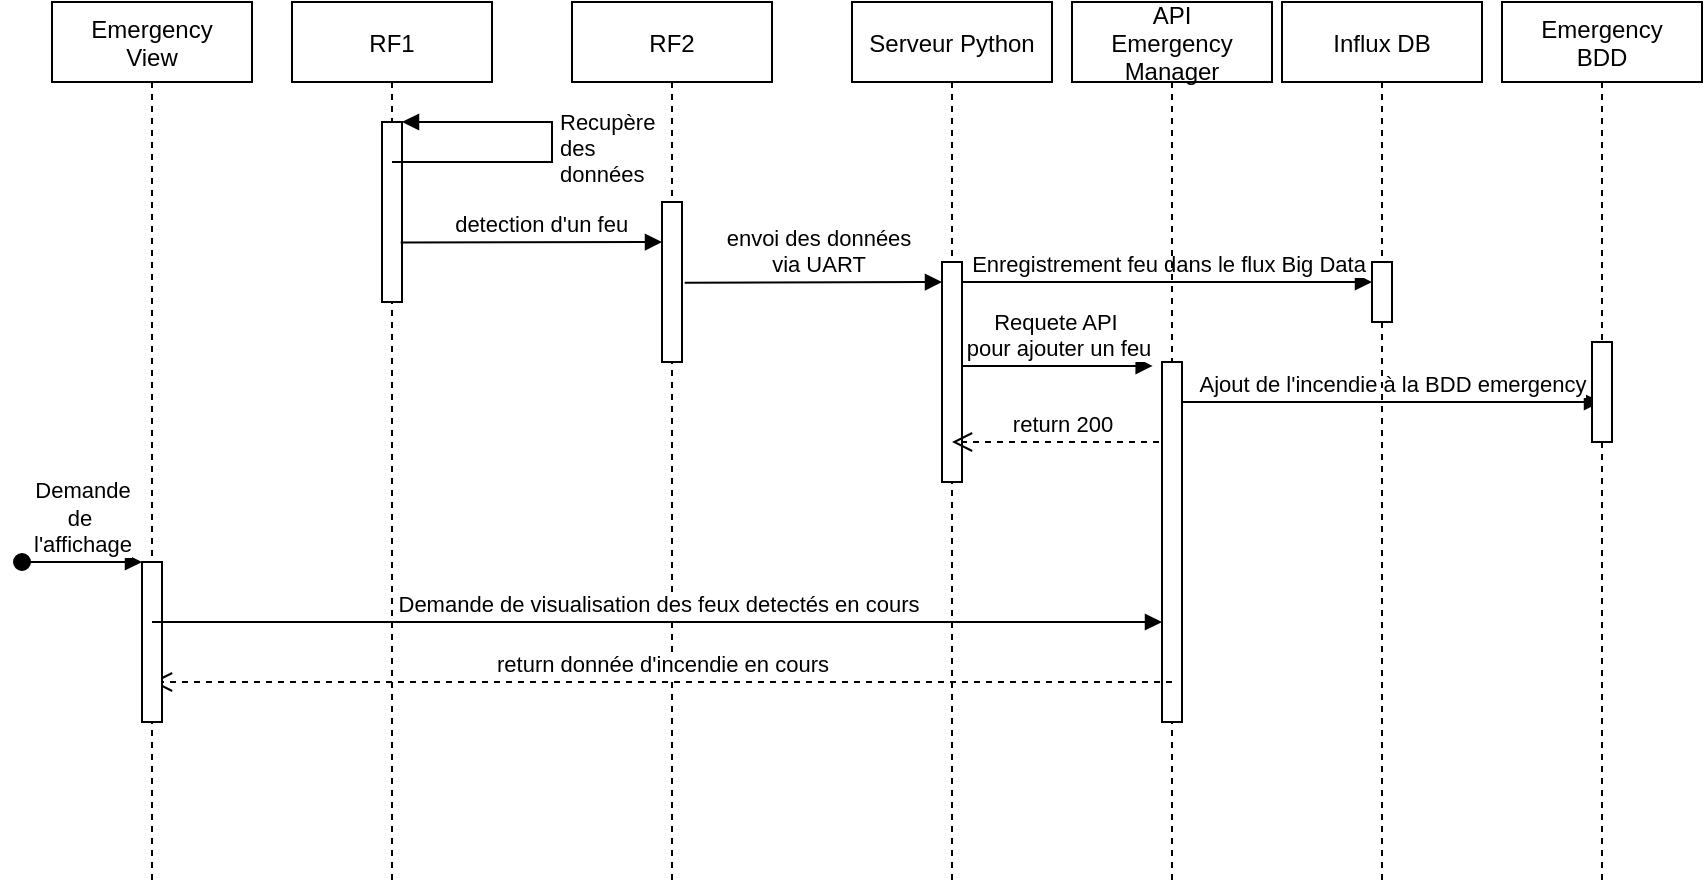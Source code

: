 <mxfile version="20.6.0" type="github"><diagram id="kgpKYQtTHZ0yAKxKKP6v" name="Page-1"><mxGraphModel dx="1792" dy="577" grid="1" gridSize="10" guides="1" tooltips="1" connect="1" arrows="1" fold="1" page="1" pageScale="1" pageWidth="850" pageHeight="1100" math="0" shadow="0"><root><mxCell id="0"/><mxCell id="1" parent="0"/><mxCell id="3nuBFxr9cyL0pnOWT2aG-1" value="RF1" style="shape=umlLifeline;perimeter=lifelinePerimeter;container=1;collapsible=0;recursiveResize=0;rounded=0;shadow=0;strokeWidth=1;" parent="1" vertex="1"><mxGeometry x="140" y="80" width="100" height="440" as="geometry"/></mxCell><mxCell id="L4Bad6ni7jhwQ_0fSLnQ-12" value="" style="html=1;points=[];perimeter=orthogonalPerimeter;" vertex="1" parent="3nuBFxr9cyL0pnOWT2aG-1"><mxGeometry x="45" y="60" width="10" height="90" as="geometry"/></mxCell><mxCell id="L4Bad6ni7jhwQ_0fSLnQ-13" value="Recupère&lt;br&gt;des&amp;nbsp;&lt;br&gt;données" style="edgeStyle=orthogonalEdgeStyle;html=1;align=left;spacingLeft=2;endArrow=block;rounded=0;entryX=1;entryY=0;" edge="1" target="L4Bad6ni7jhwQ_0fSLnQ-12" parent="3nuBFxr9cyL0pnOWT2aG-1" source="3nuBFxr9cyL0pnOWT2aG-1"><mxGeometry relative="1" as="geometry"><mxPoint x="100" y="80" as="sourcePoint"/><Array as="points"><mxPoint x="130" y="80"/><mxPoint x="130" y="60"/></Array></mxGeometry></mxCell><mxCell id="3nuBFxr9cyL0pnOWT2aG-5" value="RF2" style="shape=umlLifeline;perimeter=lifelinePerimeter;container=1;collapsible=0;recursiveResize=0;rounded=0;shadow=0;strokeWidth=1;" parent="1" vertex="1"><mxGeometry x="280" y="80" width="100" height="440" as="geometry"/></mxCell><mxCell id="3nuBFxr9cyL0pnOWT2aG-6" value="" style="points=[];perimeter=orthogonalPerimeter;rounded=0;shadow=0;strokeWidth=1;" parent="3nuBFxr9cyL0pnOWT2aG-5" vertex="1"><mxGeometry x="45" y="100" width="10" height="80" as="geometry"/></mxCell><mxCell id="3nuBFxr9cyL0pnOWT2aG-8" value="detection d'un feu" style="verticalAlign=bottom;endArrow=block;shadow=0;strokeWidth=1;exitX=0.933;exitY=0.67;exitDx=0;exitDy=0;exitPerimeter=0;" parent="1" source="L4Bad6ni7jhwQ_0fSLnQ-12" edge="1"><mxGeometry x="0.077" relative="1" as="geometry"><mxPoint x="195" y="285" as="sourcePoint"/><mxPoint x="325" y="200" as="targetPoint"/><mxPoint as="offset"/></mxGeometry></mxCell><mxCell id="L4Bad6ni7jhwQ_0fSLnQ-1" value="Serveur Python" style="shape=umlLifeline;perimeter=lifelinePerimeter;container=1;collapsible=0;recursiveResize=0;rounded=0;shadow=0;strokeWidth=1;" vertex="1" parent="1"><mxGeometry x="420" y="80" width="100" height="440" as="geometry"/></mxCell><mxCell id="L4Bad6ni7jhwQ_0fSLnQ-2" value="" style="points=[];perimeter=orthogonalPerimeter;rounded=0;shadow=0;strokeWidth=1;" vertex="1" parent="L4Bad6ni7jhwQ_0fSLnQ-1"><mxGeometry x="45" y="130" width="10" height="110" as="geometry"/></mxCell><mxCell id="L4Bad6ni7jhwQ_0fSLnQ-15" value="" style="html=1;verticalAlign=bottom;endArrow=block;rounded=0;" edge="1" parent="L4Bad6ni7jhwQ_0fSLnQ-1" source="L4Bad6ni7jhwQ_0fSLnQ-2" target="L4Bad6ni7jhwQ_0fSLnQ-1"><mxGeometry width="80" relative="1" as="geometry"><mxPoint x="55" y="170" as="sourcePoint"/><mxPoint x="135" y="170" as="targetPoint"/></mxGeometry></mxCell><mxCell id="L4Bad6ni7jhwQ_0fSLnQ-16" value="Enregistrement feu dans le flux Big Data" style="html=1;verticalAlign=bottom;endArrow=block;rounded=0;" edge="1" parent="L4Bad6ni7jhwQ_0fSLnQ-1" target="L4Bad6ni7jhwQ_0fSLnQ-11"><mxGeometry width="80" relative="1" as="geometry"><mxPoint x="55" y="140" as="sourcePoint"/><mxPoint x="135" y="140" as="targetPoint"/></mxGeometry></mxCell><mxCell id="L4Bad6ni7jhwQ_0fSLnQ-18" value="return 200" style="html=1;verticalAlign=bottom;endArrow=open;dashed=1;endSize=8;rounded=0;" edge="1" parent="L4Bad6ni7jhwQ_0fSLnQ-1" source="L4Bad6ni7jhwQ_0fSLnQ-3"><mxGeometry relative="1" as="geometry"><mxPoint x="130" y="220" as="sourcePoint"/><mxPoint x="50" y="220" as="targetPoint"/></mxGeometry></mxCell><mxCell id="L4Bad6ni7jhwQ_0fSLnQ-3" value="API&#10;Emergency&#10;Manager" style="shape=umlLifeline;perimeter=lifelinePerimeter;container=1;collapsible=0;recursiveResize=0;rounded=0;shadow=0;strokeWidth=1;" vertex="1" parent="1"><mxGeometry x="530" y="80" width="100" height="440" as="geometry"/></mxCell><mxCell id="L4Bad6ni7jhwQ_0fSLnQ-4" value="" style="points=[];perimeter=orthogonalPerimeter;rounded=0;shadow=0;strokeWidth=1;" vertex="1" parent="L4Bad6ni7jhwQ_0fSLnQ-3"><mxGeometry x="45" y="180" width="10" height="180" as="geometry"/></mxCell><mxCell id="L4Bad6ni7jhwQ_0fSLnQ-17" value="Ajout de l'incendie à la BDD emergency" style="html=1;verticalAlign=bottom;endArrow=block;rounded=0;" edge="1" parent="L4Bad6ni7jhwQ_0fSLnQ-3" target="L4Bad6ni7jhwQ_0fSLnQ-7"><mxGeometry width="80" relative="1" as="geometry"><mxPoint x="55" y="200" as="sourcePoint"/><mxPoint x="135" y="200" as="targetPoint"/></mxGeometry></mxCell><mxCell id="L4Bad6ni7jhwQ_0fSLnQ-22" value="return donnée d'incendie en cours" style="html=1;verticalAlign=bottom;endArrow=open;dashed=1;endSize=8;rounded=0;" edge="1" parent="L4Bad6ni7jhwQ_0fSLnQ-3" target="L4Bad6ni7jhwQ_0fSLnQ-5"><mxGeometry relative="1" as="geometry"><mxPoint x="50" y="340" as="sourcePoint"/><mxPoint x="20" y="340" as="targetPoint"/></mxGeometry></mxCell><mxCell id="L4Bad6ni7jhwQ_0fSLnQ-5" value="Emergency&#10;View" style="shape=umlLifeline;perimeter=lifelinePerimeter;container=1;collapsible=0;recursiveResize=0;rounded=0;shadow=0;strokeWidth=1;" vertex="1" parent="1"><mxGeometry x="20" y="80" width="100" height="440" as="geometry"/></mxCell><mxCell id="L4Bad6ni7jhwQ_0fSLnQ-19" value="" style="html=1;points=[];perimeter=orthogonalPerimeter;" vertex="1" parent="L4Bad6ni7jhwQ_0fSLnQ-5"><mxGeometry x="45" y="280" width="10" height="80" as="geometry"/></mxCell><mxCell id="L4Bad6ni7jhwQ_0fSLnQ-20" value="Demande&lt;br&gt;de&amp;nbsp;&lt;br&gt;l'affichage" style="html=1;verticalAlign=bottom;startArrow=oval;endArrow=block;startSize=8;rounded=0;" edge="1" target="L4Bad6ni7jhwQ_0fSLnQ-19" parent="L4Bad6ni7jhwQ_0fSLnQ-5"><mxGeometry relative="1" as="geometry"><mxPoint x="-15" y="280" as="sourcePoint"/></mxGeometry></mxCell><mxCell id="L4Bad6ni7jhwQ_0fSLnQ-21" value="Demande de visualisation des feux detectés en cours" style="html=1;verticalAlign=bottom;endArrow=block;rounded=0;" edge="1" parent="L4Bad6ni7jhwQ_0fSLnQ-5" target="L4Bad6ni7jhwQ_0fSLnQ-4"><mxGeometry width="80" relative="1" as="geometry"><mxPoint x="50" y="310" as="sourcePoint"/><mxPoint x="130" y="310" as="targetPoint"/></mxGeometry></mxCell><mxCell id="L4Bad6ni7jhwQ_0fSLnQ-7" value="Emergency&#10;BDD" style="shape=umlLifeline;perimeter=lifelinePerimeter;container=1;collapsible=0;recursiveResize=0;rounded=0;shadow=0;strokeWidth=1;" vertex="1" parent="1"><mxGeometry x="745" y="80" width="100" height="440" as="geometry"/></mxCell><mxCell id="L4Bad6ni7jhwQ_0fSLnQ-8" value="" style="points=[];perimeter=orthogonalPerimeter;rounded=0;shadow=0;strokeWidth=1;" vertex="1" parent="L4Bad6ni7jhwQ_0fSLnQ-7"><mxGeometry x="45" y="170" width="10" height="50" as="geometry"/></mxCell><mxCell id="L4Bad6ni7jhwQ_0fSLnQ-10" value="Influx DB" style="shape=umlLifeline;perimeter=lifelinePerimeter;container=1;collapsible=0;recursiveResize=0;rounded=0;shadow=0;strokeWidth=1;" vertex="1" parent="1"><mxGeometry x="635" y="80" width="100" height="440" as="geometry"/></mxCell><mxCell id="L4Bad6ni7jhwQ_0fSLnQ-11" value="" style="points=[];perimeter=orthogonalPerimeter;rounded=0;shadow=0;strokeWidth=1;" vertex="1" parent="L4Bad6ni7jhwQ_0fSLnQ-10"><mxGeometry x="45" y="130" width="10" height="30" as="geometry"/></mxCell><mxCell id="L4Bad6ni7jhwQ_0fSLnQ-9" value="envoi des données &lt;br&gt;via UART" style="html=1;verticalAlign=bottom;endArrow=block;rounded=0;exitX=1.133;exitY=0.504;exitDx=0;exitDy=0;exitPerimeter=0;" edge="1" parent="1" source="3nuBFxr9cyL0pnOWT2aG-6"><mxGeometry x="0.041" width="80" relative="1" as="geometry"><mxPoint x="335" y="180" as="sourcePoint"/><mxPoint x="465" y="220" as="targetPoint"/><mxPoint as="offset"/></mxGeometry></mxCell><mxCell id="L4Bad6ni7jhwQ_0fSLnQ-14" value="Requete API&amp;nbsp;&lt;br&gt;pour ajouter un feu" style="html=1;verticalAlign=bottom;endArrow=block;rounded=0;entryX=-0.467;entryY=0.011;entryDx=0;entryDy=0;entryPerimeter=0;" edge="1" parent="1" source="L4Bad6ni7jhwQ_0fSLnQ-2" target="L4Bad6ni7jhwQ_0fSLnQ-4"><mxGeometry width="80" relative="1" as="geometry"><mxPoint x="475" y="231" as="sourcePoint"/><mxPoint x="545" y="230" as="targetPoint"/></mxGeometry></mxCell></root></mxGraphModel></diagram></mxfile>